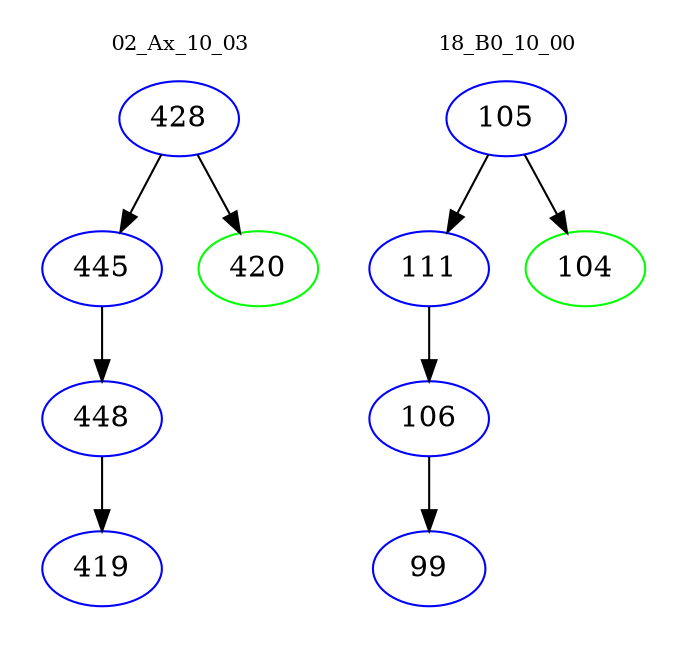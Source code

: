 digraph{
subgraph cluster_0 {
color = white
label = "02_Ax_10_03";
fontsize=10;
T0_428 [label="428", color="blue"]
T0_428 -> T0_445 [color="black"]
T0_445 [label="445", color="blue"]
T0_445 -> T0_448 [color="black"]
T0_448 [label="448", color="blue"]
T0_448 -> T0_419 [color="black"]
T0_419 [label="419", color="blue"]
T0_428 -> T0_420 [color="black"]
T0_420 [label="420", color="green"]
}
subgraph cluster_1 {
color = white
label = "18_B0_10_00";
fontsize=10;
T1_105 [label="105", color="blue"]
T1_105 -> T1_111 [color="black"]
T1_111 [label="111", color="blue"]
T1_111 -> T1_106 [color="black"]
T1_106 [label="106", color="blue"]
T1_106 -> T1_99 [color="black"]
T1_99 [label="99", color="blue"]
T1_105 -> T1_104 [color="black"]
T1_104 [label="104", color="green"]
}
}
